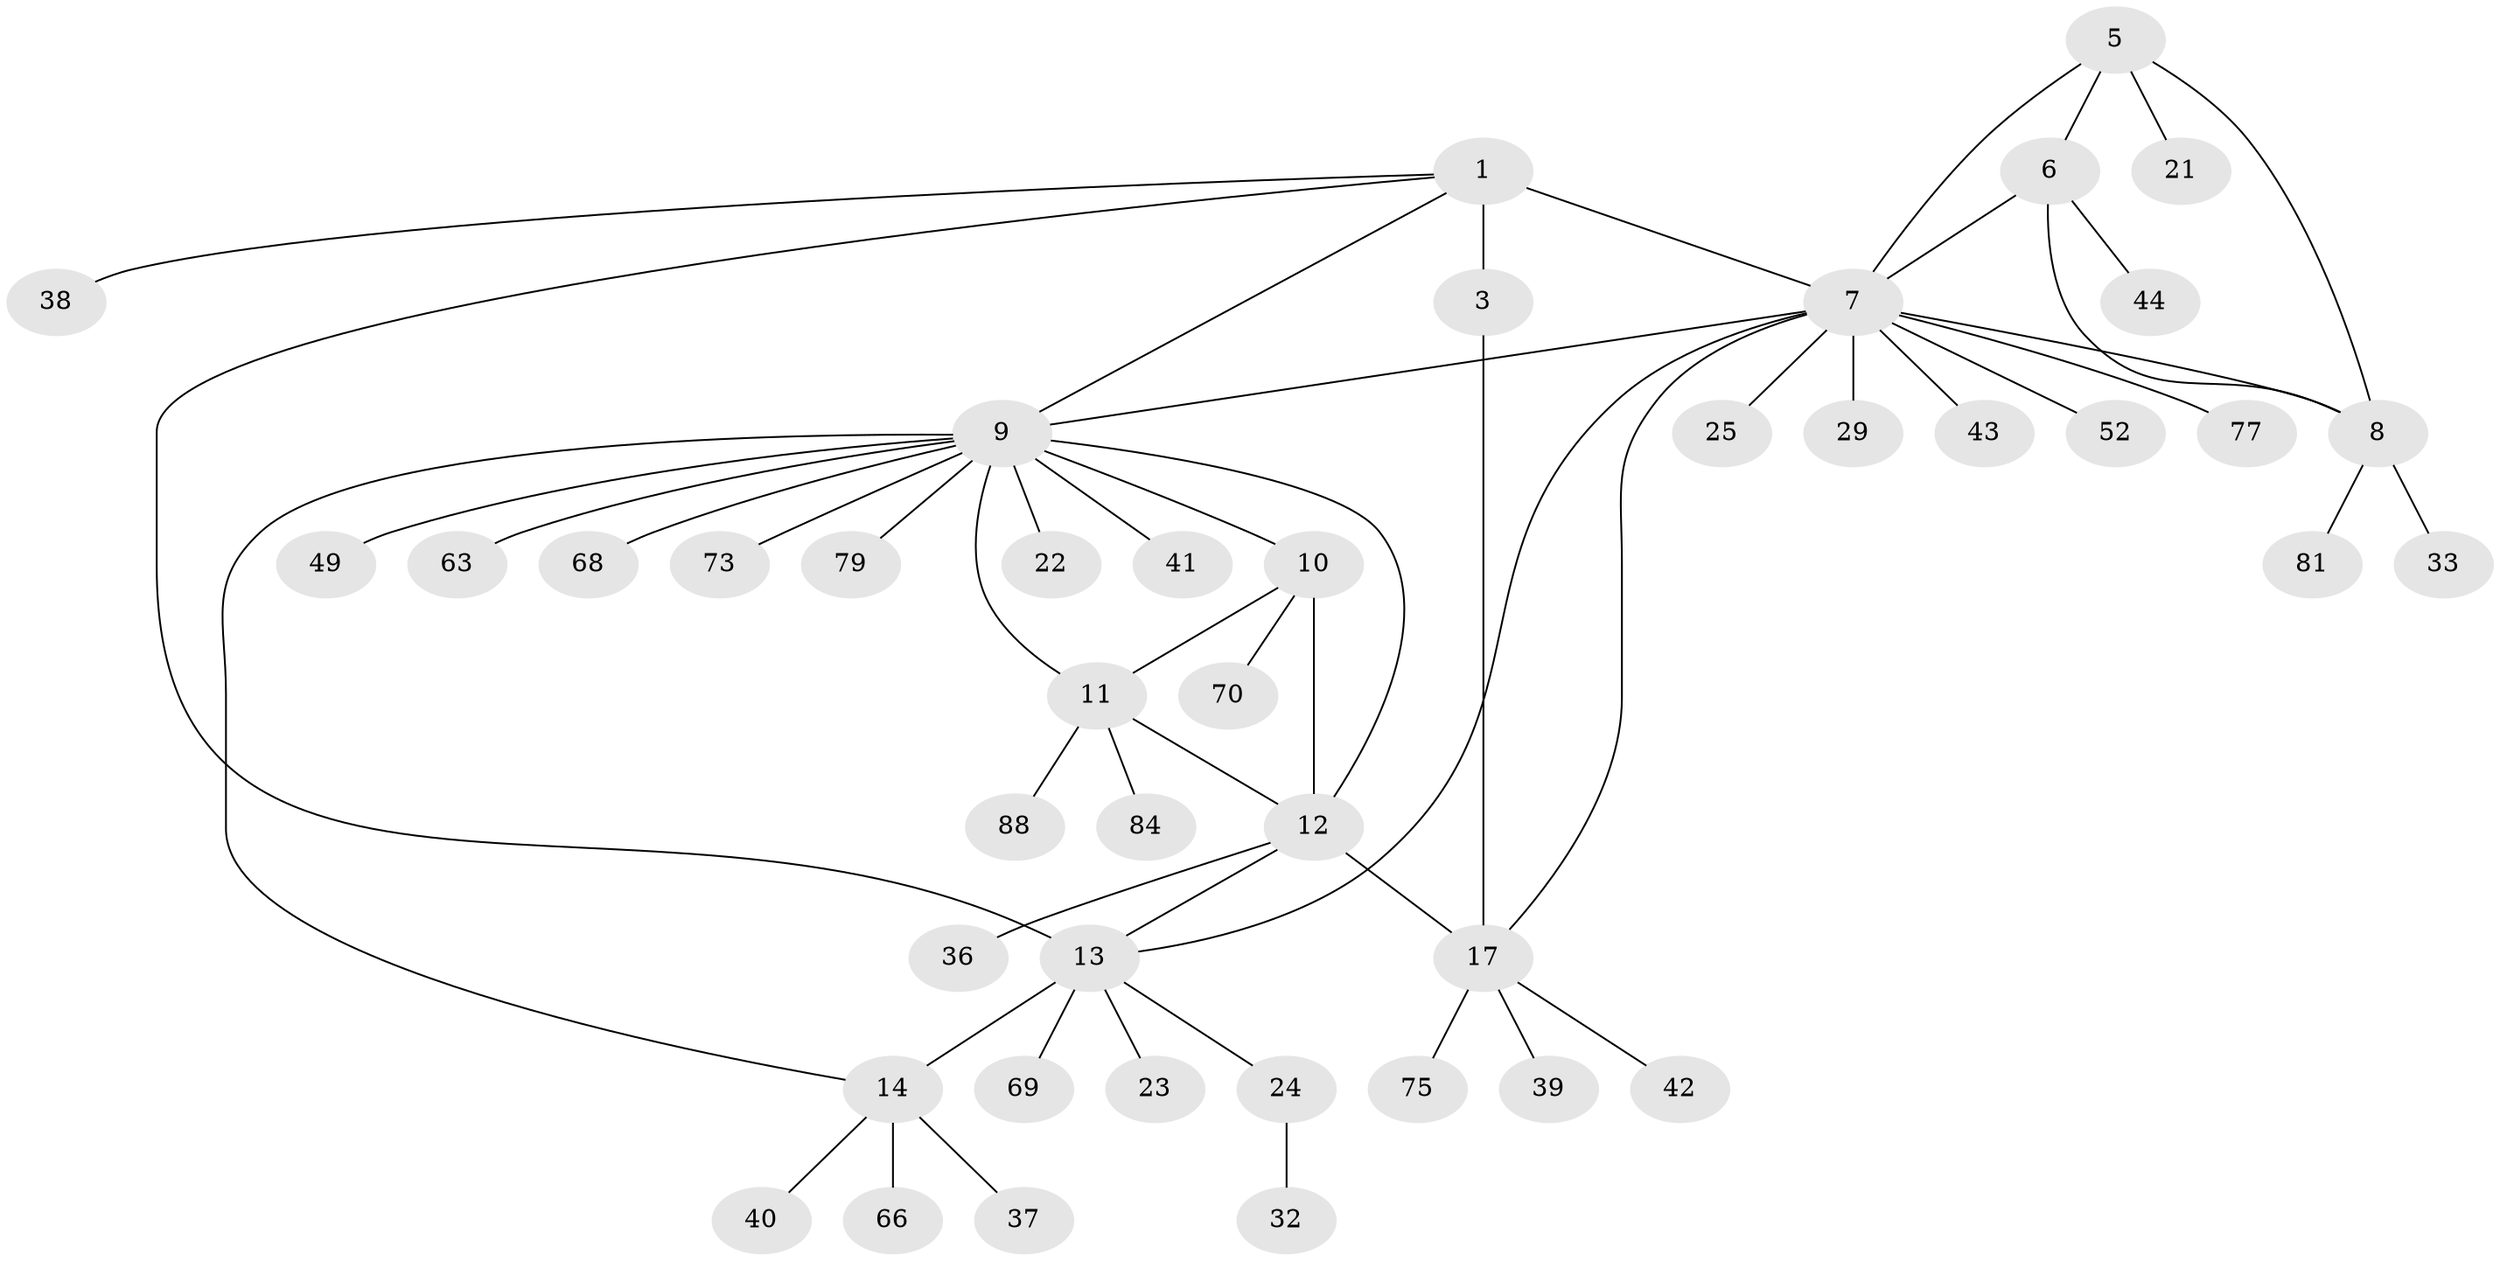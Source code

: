 // original degree distribution, {8: 0.011235955056179775, 6: 0.07865168539325842, 4: 0.033707865168539325, 5: 0.0449438202247191, 13: 0.011235955056179775, 14: 0.011235955056179775, 7: 0.02247191011235955, 12: 0.011235955056179775, 1: 0.5842696629213483, 2: 0.15730337078651685, 3: 0.033707865168539325}
// Generated by graph-tools (version 1.1) at 2025/15/03/09/25 04:15:59]
// undirected, 44 vertices, 55 edges
graph export_dot {
graph [start="1"]
  node [color=gray90,style=filled];
  1 [super="+46+4+2+34+27+30"];
  3 [super="+31+71"];
  5 [super="+54"];
  6;
  7;
  8 [super="+35"];
  9;
  10;
  11;
  12 [super="+18+83"];
  13 [super="+28+15+62"];
  14;
  17 [super="+20+19"];
  21;
  22;
  23;
  24;
  25;
  29;
  32;
  33;
  36;
  37;
  38;
  39 [super="+55"];
  40 [super="+56+65"];
  41 [super="+50"];
  42;
  43;
  44;
  49;
  52 [super="+80+58"];
  63 [super="+82"];
  66;
  68;
  69;
  70;
  73;
  75;
  77;
  79;
  81;
  84;
  88;
  1 -- 3 [weight=3];
  1 -- 38;
  1 -- 7 [weight=2];
  1 -- 13;
  1 -- 9;
  3 -- 17 [weight=2];
  5 -- 6;
  5 -- 7;
  5 -- 8;
  5 -- 21;
  6 -- 7;
  6 -- 8;
  6 -- 44;
  7 -- 8;
  7 -- 9;
  7 -- 17;
  7 -- 25;
  7 -- 29;
  7 -- 43;
  7 -- 52;
  7 -- 77;
  7 -- 13;
  8 -- 33;
  8 -- 81;
  9 -- 10;
  9 -- 11;
  9 -- 12 [weight=2];
  9 -- 14;
  9 -- 22;
  9 -- 41;
  9 -- 49;
  9 -- 63;
  9 -- 68;
  9 -- 73;
  9 -- 79;
  10 -- 11;
  10 -- 12;
  10 -- 70;
  11 -- 12;
  11 -- 84;
  11 -- 88;
  12 -- 17 [weight=3];
  12 -- 36;
  12 -- 13;
  13 -- 14 [weight=3];
  13 -- 23;
  13 -- 69;
  13 -- 24;
  14 -- 37;
  14 -- 40;
  14 -- 66;
  17 -- 39;
  17 -- 42;
  17 -- 75;
  24 -- 32;
}
